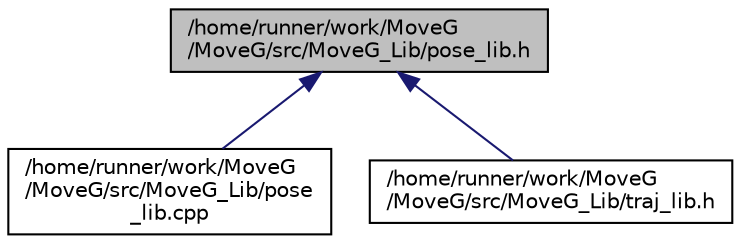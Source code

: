 digraph "/home/runner/work/MoveG/MoveG/src/MoveG_Lib/pose_lib.h"
{
 // LATEX_PDF_SIZE
  edge [fontname="Helvetica",fontsize="10",labelfontname="Helvetica",labelfontsize="10"];
  node [fontname="Helvetica",fontsize="10",shape=record];
  Node1 [label="/home/runner/work/MoveG\l/MoveG/src/MoveG_Lib/pose_lib.h",height=0.2,width=0.4,color="black", fillcolor="grey75", style="filled", fontcolor="black",tooltip="Classe per la rappresentazione di Pose."];
  Node1 -> Node2 [dir="back",color="midnightblue",fontsize="10",style="solid",fontname="Helvetica"];
  Node2 [label="/home/runner/work/MoveG\l/MoveG/src/MoveG_Lib/pose\l_lib.cpp",height=0.2,width=0.4,color="black", fillcolor="white", style="filled",URL="$pose__lib_8cpp.html",tooltip="Classe per la rappresentazione di Pose."];
  Node1 -> Node3 [dir="back",color="midnightblue",fontsize="10",style="solid",fontname="Helvetica"];
  Node3 [label="/home/runner/work/MoveG\l/MoveG/src/MoveG_Lib/traj_lib.h",height=0.2,width=0.4,color="black", fillcolor="white", style="filled",URL="$traj__lib_8h.html",tooltip="Classe per la rappresentazione di Traiettorie."];
}
